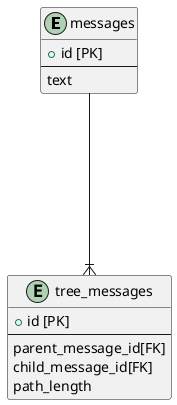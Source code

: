 @startuml
'09_アンチパターン4

entity messages {
  + id [PK]
  --
  text
}

entity tree_messages {
  + id [PK]
  --
  parent_message_id[FK]
  child_message_id[FK]
  path_length
}

messages ----|{ tree_messages

@enduml